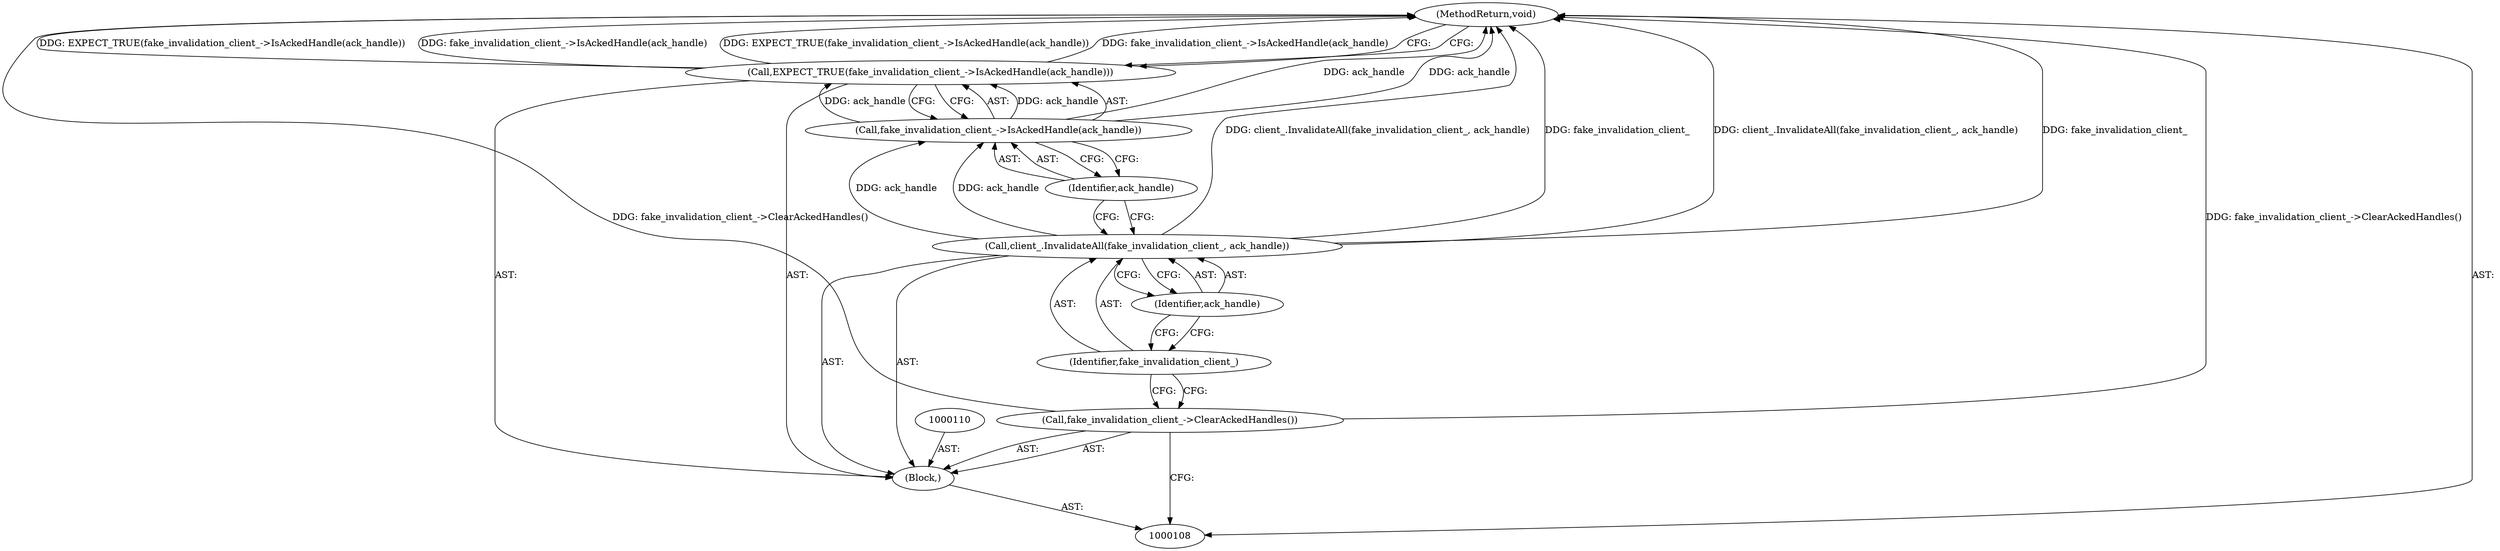 digraph "0_Chrome_8a50f99c25fb70ff43aaa82b6f9569db383f0ca8_11" {
"1000109" [label="(Block,)"];
"1000118" [label="(MethodReturn,void)"];
"1000111" [label="(Call,fake_invalidation_client_->ClearAckedHandles())"];
"1000113" [label="(Identifier,fake_invalidation_client_)"];
"1000112" [label="(Call,client_.InvalidateAll(fake_invalidation_client_, ack_handle))"];
"1000114" [label="(Identifier,ack_handle)"];
"1000116" [label="(Call,fake_invalidation_client_->IsAckedHandle(ack_handle))"];
"1000115" [label="(Call,EXPECT_TRUE(fake_invalidation_client_->IsAckedHandle(ack_handle)))"];
"1000117" [label="(Identifier,ack_handle)"];
"1000109" -> "1000108"  [label="AST: "];
"1000110" -> "1000109"  [label="AST: "];
"1000111" -> "1000109"  [label="AST: "];
"1000112" -> "1000109"  [label="AST: "];
"1000115" -> "1000109"  [label="AST: "];
"1000118" -> "1000108"  [label="AST: "];
"1000118" -> "1000115"  [label="CFG: "];
"1000116" -> "1000118"  [label="DDG: ack_handle"];
"1000115" -> "1000118"  [label="DDG: EXPECT_TRUE(fake_invalidation_client_->IsAckedHandle(ack_handle))"];
"1000115" -> "1000118"  [label="DDG: fake_invalidation_client_->IsAckedHandle(ack_handle)"];
"1000112" -> "1000118"  [label="DDG: client_.InvalidateAll(fake_invalidation_client_, ack_handle)"];
"1000112" -> "1000118"  [label="DDG: fake_invalidation_client_"];
"1000111" -> "1000118"  [label="DDG: fake_invalidation_client_->ClearAckedHandles()"];
"1000111" -> "1000109"  [label="AST: "];
"1000111" -> "1000108"  [label="CFG: "];
"1000113" -> "1000111"  [label="CFG: "];
"1000111" -> "1000118"  [label="DDG: fake_invalidation_client_->ClearAckedHandles()"];
"1000113" -> "1000112"  [label="AST: "];
"1000113" -> "1000111"  [label="CFG: "];
"1000114" -> "1000113"  [label="CFG: "];
"1000112" -> "1000109"  [label="AST: "];
"1000112" -> "1000114"  [label="CFG: "];
"1000113" -> "1000112"  [label="AST: "];
"1000114" -> "1000112"  [label="AST: "];
"1000117" -> "1000112"  [label="CFG: "];
"1000112" -> "1000118"  [label="DDG: client_.InvalidateAll(fake_invalidation_client_, ack_handle)"];
"1000112" -> "1000118"  [label="DDG: fake_invalidation_client_"];
"1000112" -> "1000116"  [label="DDG: ack_handle"];
"1000114" -> "1000112"  [label="AST: "];
"1000114" -> "1000113"  [label="CFG: "];
"1000112" -> "1000114"  [label="CFG: "];
"1000116" -> "1000115"  [label="AST: "];
"1000116" -> "1000117"  [label="CFG: "];
"1000117" -> "1000116"  [label="AST: "];
"1000115" -> "1000116"  [label="CFG: "];
"1000116" -> "1000118"  [label="DDG: ack_handle"];
"1000116" -> "1000115"  [label="DDG: ack_handle"];
"1000112" -> "1000116"  [label="DDG: ack_handle"];
"1000115" -> "1000109"  [label="AST: "];
"1000115" -> "1000116"  [label="CFG: "];
"1000116" -> "1000115"  [label="AST: "];
"1000118" -> "1000115"  [label="CFG: "];
"1000115" -> "1000118"  [label="DDG: EXPECT_TRUE(fake_invalidation_client_->IsAckedHandle(ack_handle))"];
"1000115" -> "1000118"  [label="DDG: fake_invalidation_client_->IsAckedHandle(ack_handle)"];
"1000116" -> "1000115"  [label="DDG: ack_handle"];
"1000117" -> "1000116"  [label="AST: "];
"1000117" -> "1000112"  [label="CFG: "];
"1000116" -> "1000117"  [label="CFG: "];
}
